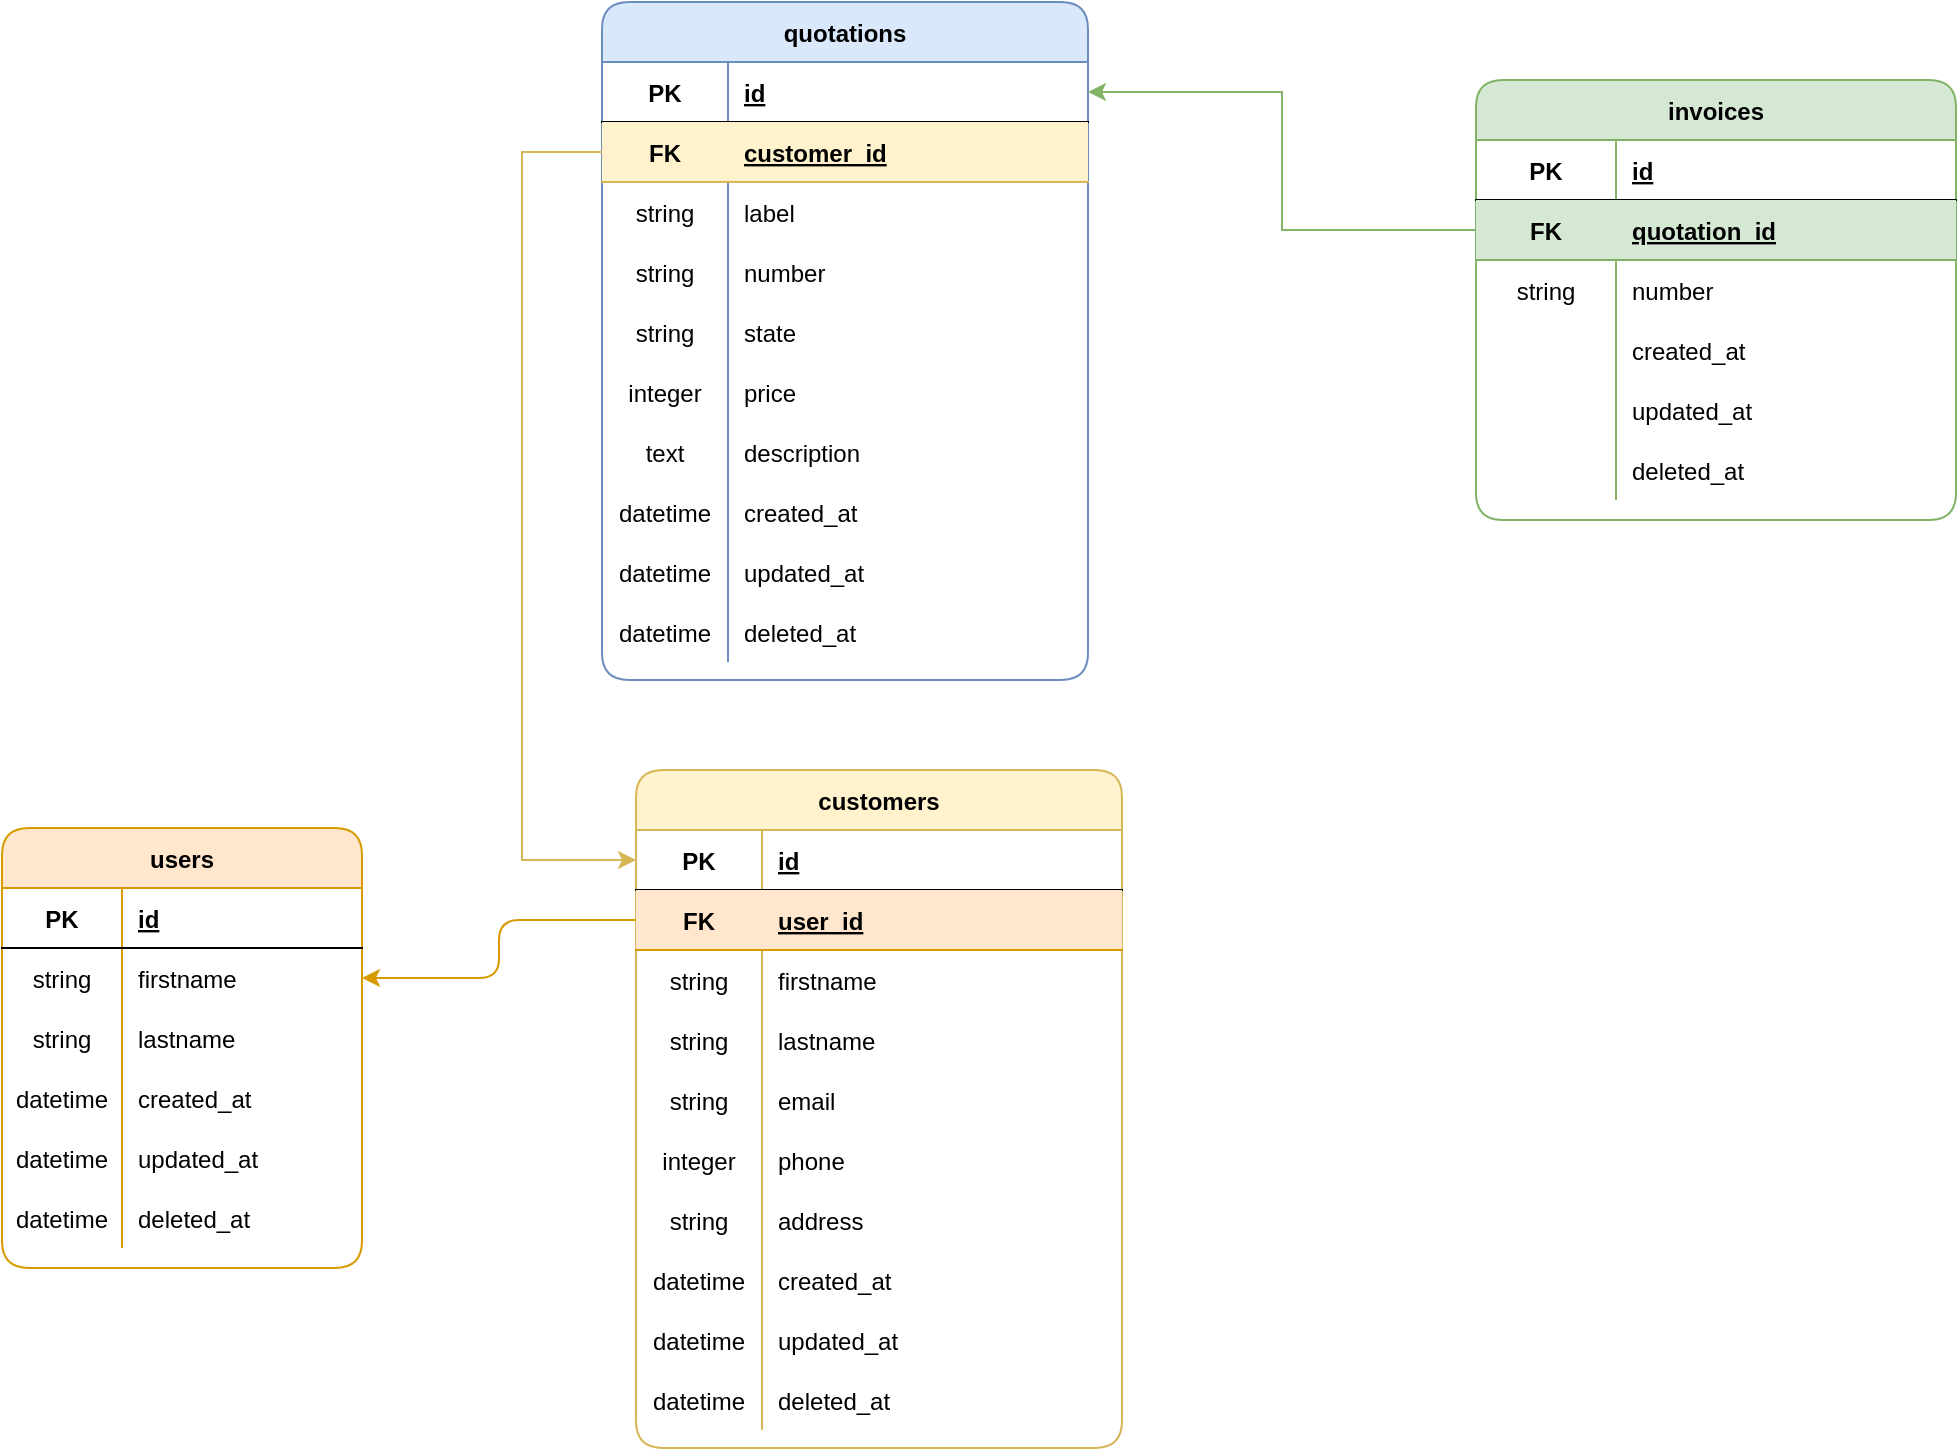 <mxfile version="19.0.0" type="device"><diagram id="sK0QTEqp7G8qBgrOFlRC" name="BDD - Calendar"><mxGraphModel dx="2952" dy="1946" grid="1" gridSize="10" guides="1" tooltips="1" connect="1" arrows="1" fold="1" page="1" pageScale="1" pageWidth="827" pageHeight="1169" math="0" shadow="0"><root><mxCell id="0"/><mxCell id="1" parent="0"/><mxCell id="a7XKkBhXtMRA3sdrZOiN-1" value="customers" style="shape=table;startSize=30;container=1;collapsible=1;childLayout=tableLayout;fixedRows=1;rowLines=0;fontStyle=1;align=center;resizeLast=1;fillColor=#fff2cc;strokeColor=#d6b656;rounded=1;" parent="1" vertex="1"><mxGeometry x="-823" y="-596" width="243" height="339" as="geometry"/></mxCell><mxCell id="a7XKkBhXtMRA3sdrZOiN-2" value="" style="shape=partialRectangle;collapsible=0;dropTarget=0;pointerEvents=0;fillColor=none;top=0;left=0;bottom=1;right=0;points=[[0,0.5],[1,0.5]];portConstraint=eastwest;" parent="a7XKkBhXtMRA3sdrZOiN-1" vertex="1"><mxGeometry y="30" width="243" height="30" as="geometry"/></mxCell><mxCell id="a7XKkBhXtMRA3sdrZOiN-3" value="PK" style="shape=partialRectangle;connectable=0;fillColor=none;top=0;left=0;bottom=0;right=0;fontStyle=1;overflow=hidden;" parent="a7XKkBhXtMRA3sdrZOiN-2" vertex="1"><mxGeometry width="63" height="30" as="geometry"><mxRectangle width="63" height="30" as="alternateBounds"/></mxGeometry></mxCell><mxCell id="a7XKkBhXtMRA3sdrZOiN-4" value="id" style="shape=partialRectangle;connectable=0;fillColor=none;top=0;left=0;bottom=0;right=0;align=left;spacingLeft=6;fontStyle=5;overflow=hidden;" parent="a7XKkBhXtMRA3sdrZOiN-2" vertex="1"><mxGeometry x="63" width="180" height="30" as="geometry"><mxRectangle width="180" height="30" as="alternateBounds"/></mxGeometry></mxCell><mxCell id="WuLztxPlHMRszc47RV4U-57" value="" style="shape=partialRectangle;collapsible=0;dropTarget=0;pointerEvents=0;fillColor=#ffe6cc;top=0;left=0;bottom=1;right=0;points=[[0,0.5],[1,0.5]];portConstraint=eastwest;strokeColor=#d79b00;" parent="a7XKkBhXtMRA3sdrZOiN-1" vertex="1"><mxGeometry y="60" width="243" height="30" as="geometry"/></mxCell><mxCell id="WuLztxPlHMRszc47RV4U-58" value="FK" style="shape=partialRectangle;connectable=0;fillColor=none;top=0;left=0;bottom=0;right=0;fontStyle=1;overflow=hidden;" parent="WuLztxPlHMRszc47RV4U-57" vertex="1"><mxGeometry width="63" height="30" as="geometry"><mxRectangle width="63" height="30" as="alternateBounds"/></mxGeometry></mxCell><mxCell id="WuLztxPlHMRszc47RV4U-59" value="user_id" style="shape=partialRectangle;connectable=0;fillColor=none;top=0;left=0;bottom=0;right=0;align=left;spacingLeft=6;fontStyle=5;overflow=hidden;" parent="WuLztxPlHMRszc47RV4U-57" vertex="1"><mxGeometry x="63" width="180" height="30" as="geometry"><mxRectangle width="180" height="30" as="alternateBounds"/></mxGeometry></mxCell><mxCell id="RX3qFBb3ENXlr38eFjil-19" value="" style="shape=partialRectangle;collapsible=0;dropTarget=0;pointerEvents=0;fillColor=none;top=0;left=0;bottom=0;right=0;points=[[0,0.5],[1,0.5]];portConstraint=eastwest;" parent="a7XKkBhXtMRA3sdrZOiN-1" vertex="1"><mxGeometry y="90" width="243" height="30" as="geometry"/></mxCell><mxCell id="RX3qFBb3ENXlr38eFjil-20" value="string" style="shape=partialRectangle;connectable=0;fillColor=none;top=0;left=0;bottom=0;right=0;editable=1;overflow=hidden;" parent="RX3qFBb3ENXlr38eFjil-19" vertex="1"><mxGeometry width="63" height="30" as="geometry"><mxRectangle width="63" height="30" as="alternateBounds"/></mxGeometry></mxCell><mxCell id="RX3qFBb3ENXlr38eFjil-21" value="firstname" style="shape=partialRectangle;connectable=0;fillColor=none;top=0;left=0;bottom=0;right=0;align=left;spacingLeft=6;overflow=hidden;" parent="RX3qFBb3ENXlr38eFjil-19" vertex="1"><mxGeometry x="63" width="180" height="30" as="geometry"><mxRectangle width="180" height="30" as="alternateBounds"/></mxGeometry></mxCell><mxCell id="qi8SOKdKe_ZSfXxtzYVw-6" value="" style="shape=partialRectangle;collapsible=0;dropTarget=0;pointerEvents=0;fillColor=none;top=0;left=0;bottom=0;right=0;points=[[0,0.5],[1,0.5]];portConstraint=eastwest;" parent="a7XKkBhXtMRA3sdrZOiN-1" vertex="1"><mxGeometry y="120" width="243" height="30" as="geometry"/></mxCell><mxCell id="qi8SOKdKe_ZSfXxtzYVw-7" value="string" style="shape=partialRectangle;connectable=0;fillColor=none;top=0;left=0;bottom=0;right=0;editable=1;overflow=hidden;" parent="qi8SOKdKe_ZSfXxtzYVw-6" vertex="1"><mxGeometry width="63" height="30" as="geometry"><mxRectangle width="63" height="30" as="alternateBounds"/></mxGeometry></mxCell><mxCell id="qi8SOKdKe_ZSfXxtzYVw-8" value="lastname" style="shape=partialRectangle;connectable=0;fillColor=none;top=0;left=0;bottom=0;right=0;align=left;spacingLeft=6;overflow=hidden;" parent="qi8SOKdKe_ZSfXxtzYVw-6" vertex="1"><mxGeometry x="63" width="180" height="30" as="geometry"><mxRectangle width="180" height="30" as="alternateBounds"/></mxGeometry></mxCell><mxCell id="qi8SOKdKe_ZSfXxtzYVw-9" value="" style="shape=partialRectangle;collapsible=0;dropTarget=0;pointerEvents=0;fillColor=none;top=0;left=0;bottom=0;right=0;points=[[0,0.5],[1,0.5]];portConstraint=eastwest;" parent="a7XKkBhXtMRA3sdrZOiN-1" vertex="1"><mxGeometry y="150" width="243" height="30" as="geometry"/></mxCell><mxCell id="qi8SOKdKe_ZSfXxtzYVw-10" value="string" style="shape=partialRectangle;connectable=0;fillColor=none;top=0;left=0;bottom=0;right=0;editable=1;overflow=hidden;" parent="qi8SOKdKe_ZSfXxtzYVw-9" vertex="1"><mxGeometry width="63" height="30" as="geometry"><mxRectangle width="63" height="30" as="alternateBounds"/></mxGeometry></mxCell><mxCell id="qi8SOKdKe_ZSfXxtzYVw-11" value="email" style="shape=partialRectangle;connectable=0;fillColor=none;top=0;left=0;bottom=0;right=0;align=left;spacingLeft=6;overflow=hidden;" parent="qi8SOKdKe_ZSfXxtzYVw-9" vertex="1"><mxGeometry x="63" width="180" height="30" as="geometry"><mxRectangle width="180" height="30" as="alternateBounds"/></mxGeometry></mxCell><mxCell id="qi8SOKdKe_ZSfXxtzYVw-12" value="" style="shape=partialRectangle;collapsible=0;dropTarget=0;pointerEvents=0;fillColor=none;top=0;left=0;bottom=0;right=0;points=[[0,0.5],[1,0.5]];portConstraint=eastwest;" parent="a7XKkBhXtMRA3sdrZOiN-1" vertex="1"><mxGeometry y="180" width="243" height="30" as="geometry"/></mxCell><mxCell id="qi8SOKdKe_ZSfXxtzYVw-13" value="integer" style="shape=partialRectangle;connectable=0;fillColor=none;top=0;left=0;bottom=0;right=0;editable=1;overflow=hidden;" parent="qi8SOKdKe_ZSfXxtzYVw-12" vertex="1"><mxGeometry width="63" height="30" as="geometry"><mxRectangle width="63" height="30" as="alternateBounds"/></mxGeometry></mxCell><mxCell id="qi8SOKdKe_ZSfXxtzYVw-14" value="phone" style="shape=partialRectangle;connectable=0;fillColor=none;top=0;left=0;bottom=0;right=0;align=left;spacingLeft=6;overflow=hidden;" parent="qi8SOKdKe_ZSfXxtzYVw-12" vertex="1"><mxGeometry x="63" width="180" height="30" as="geometry"><mxRectangle width="180" height="30" as="alternateBounds"/></mxGeometry></mxCell><mxCell id="qi8SOKdKe_ZSfXxtzYVw-18" value="" style="shape=partialRectangle;collapsible=0;dropTarget=0;pointerEvents=0;fillColor=none;top=0;left=0;bottom=0;right=0;points=[[0,0.5],[1,0.5]];portConstraint=eastwest;" parent="a7XKkBhXtMRA3sdrZOiN-1" vertex="1"><mxGeometry y="210" width="243" height="30" as="geometry"/></mxCell><mxCell id="qi8SOKdKe_ZSfXxtzYVw-19" value="string" style="shape=partialRectangle;connectable=0;fillColor=none;top=0;left=0;bottom=0;right=0;editable=1;overflow=hidden;" parent="qi8SOKdKe_ZSfXxtzYVw-18" vertex="1"><mxGeometry width="63" height="30" as="geometry"><mxRectangle width="63" height="30" as="alternateBounds"/></mxGeometry></mxCell><mxCell id="qi8SOKdKe_ZSfXxtzYVw-20" value="address" style="shape=partialRectangle;connectable=0;fillColor=none;top=0;left=0;bottom=0;right=0;align=left;spacingLeft=6;overflow=hidden;" parent="qi8SOKdKe_ZSfXxtzYVw-18" vertex="1"><mxGeometry x="63" width="180" height="30" as="geometry"><mxRectangle width="180" height="30" as="alternateBounds"/></mxGeometry></mxCell><mxCell id="qi8SOKdKe_ZSfXxtzYVw-1" value="" style="shape=partialRectangle;collapsible=0;dropTarget=0;pointerEvents=0;fillColor=none;top=0;left=0;bottom=0;right=0;points=[[0,0.5],[1,0.5]];portConstraint=eastwest;" parent="a7XKkBhXtMRA3sdrZOiN-1" vertex="1"><mxGeometry y="240" width="243" height="30" as="geometry"/></mxCell><mxCell id="qi8SOKdKe_ZSfXxtzYVw-2" value="datetime" style="shape=partialRectangle;connectable=0;fillColor=none;top=0;left=0;bottom=0;right=0;editable=1;overflow=hidden;" parent="qi8SOKdKe_ZSfXxtzYVw-1" vertex="1"><mxGeometry width="63" height="30" as="geometry"><mxRectangle width="63" height="30" as="alternateBounds"/></mxGeometry></mxCell><mxCell id="qi8SOKdKe_ZSfXxtzYVw-3" value="created_at" style="shape=partialRectangle;connectable=0;fillColor=none;top=0;left=0;bottom=0;right=0;align=left;spacingLeft=6;overflow=hidden;" parent="qi8SOKdKe_ZSfXxtzYVw-1" vertex="1"><mxGeometry x="63" width="180" height="30" as="geometry"><mxRectangle width="180" height="30" as="alternateBounds"/></mxGeometry></mxCell><mxCell id="a7XKkBhXtMRA3sdrZOiN-11" value="" style="shape=partialRectangle;collapsible=0;dropTarget=0;pointerEvents=0;fillColor=none;top=0;left=0;bottom=0;right=0;points=[[0,0.5],[1,0.5]];portConstraint=eastwest;" parent="a7XKkBhXtMRA3sdrZOiN-1" vertex="1"><mxGeometry y="270" width="243" height="30" as="geometry"/></mxCell><mxCell id="a7XKkBhXtMRA3sdrZOiN-12" value="datetime" style="shape=partialRectangle;connectable=0;fillColor=none;top=0;left=0;bottom=0;right=0;editable=1;overflow=hidden;" parent="a7XKkBhXtMRA3sdrZOiN-11" vertex="1"><mxGeometry width="63" height="30" as="geometry"><mxRectangle width="63" height="30" as="alternateBounds"/></mxGeometry></mxCell><mxCell id="a7XKkBhXtMRA3sdrZOiN-13" value="updated_at" style="shape=partialRectangle;connectable=0;fillColor=none;top=0;left=0;bottom=0;right=0;align=left;spacingLeft=6;overflow=hidden;" parent="a7XKkBhXtMRA3sdrZOiN-11" vertex="1"><mxGeometry x="63" width="180" height="30" as="geometry"><mxRectangle width="180" height="30" as="alternateBounds"/></mxGeometry></mxCell><mxCell id="a7XKkBhXtMRA3sdrZOiN-17" value="" style="shape=partialRectangle;collapsible=0;dropTarget=0;pointerEvents=0;fillColor=none;top=0;left=0;bottom=0;right=0;points=[[0,0.5],[1,0.5]];portConstraint=eastwest;" parent="a7XKkBhXtMRA3sdrZOiN-1" vertex="1"><mxGeometry y="300" width="243" height="30" as="geometry"/></mxCell><mxCell id="a7XKkBhXtMRA3sdrZOiN-18" value="datetime" style="shape=partialRectangle;connectable=0;fillColor=none;top=0;left=0;bottom=0;right=0;editable=1;overflow=hidden;" parent="a7XKkBhXtMRA3sdrZOiN-17" vertex="1"><mxGeometry width="63" height="30" as="geometry"><mxRectangle width="63" height="30" as="alternateBounds"/></mxGeometry></mxCell><mxCell id="a7XKkBhXtMRA3sdrZOiN-19" value="deleted_at" style="shape=partialRectangle;connectable=0;fillColor=none;top=0;left=0;bottom=0;right=0;align=left;spacingLeft=6;overflow=hidden;" parent="a7XKkBhXtMRA3sdrZOiN-17" vertex="1"><mxGeometry x="63" width="180" height="30" as="geometry"><mxRectangle width="180" height="30" as="alternateBounds"/></mxGeometry></mxCell><mxCell id="RX3qFBb3ENXlr38eFjil-4" value="users" style="shape=table;startSize=30;container=1;collapsible=1;childLayout=tableLayout;fixedRows=1;rowLines=0;fontStyle=1;align=center;resizeLast=1;fillColor=#ffe6cc;strokeColor=#d79b00;rounded=1;" parent="1" vertex="1"><mxGeometry x="-1140" y="-567" width="180" height="220" as="geometry"><mxRectangle x="-1007" y="-571" width="70" height="30" as="alternateBounds"/></mxGeometry></mxCell><mxCell id="RX3qFBb3ENXlr38eFjil-5" value="" style="shape=partialRectangle;collapsible=0;dropTarget=0;pointerEvents=0;fillColor=none;top=0;left=0;bottom=1;right=0;points=[[0,0.5],[1,0.5]];portConstraint=eastwest;" parent="RX3qFBb3ENXlr38eFjil-4" vertex="1"><mxGeometry y="30" width="180" height="30" as="geometry"/></mxCell><mxCell id="RX3qFBb3ENXlr38eFjil-6" value="PK" style="shape=partialRectangle;connectable=0;fillColor=none;top=0;left=0;bottom=0;right=0;fontStyle=1;overflow=hidden;" parent="RX3qFBb3ENXlr38eFjil-5" vertex="1"><mxGeometry width="60" height="30" as="geometry"><mxRectangle width="60" height="30" as="alternateBounds"/></mxGeometry></mxCell><mxCell id="RX3qFBb3ENXlr38eFjil-7" value="id" style="shape=partialRectangle;connectable=0;fillColor=none;top=0;left=0;bottom=0;right=0;align=left;spacingLeft=6;fontStyle=5;overflow=hidden;" parent="RX3qFBb3ENXlr38eFjil-5" vertex="1"><mxGeometry x="60" width="120" height="30" as="geometry"><mxRectangle width="120" height="30" as="alternateBounds"/></mxGeometry></mxCell><mxCell id="RX3qFBb3ENXlr38eFjil-8" value="" style="shape=partialRectangle;collapsible=0;dropTarget=0;pointerEvents=0;fillColor=none;top=0;left=0;bottom=0;right=0;points=[[0,0.5],[1,0.5]];portConstraint=eastwest;" parent="RX3qFBb3ENXlr38eFjil-4" vertex="1"><mxGeometry y="60" width="180" height="30" as="geometry"/></mxCell><mxCell id="RX3qFBb3ENXlr38eFjil-9" value="string" style="shape=partialRectangle;connectable=0;fillColor=none;top=0;left=0;bottom=0;right=0;editable=1;overflow=hidden;" parent="RX3qFBb3ENXlr38eFjil-8" vertex="1"><mxGeometry width="60" height="30" as="geometry"><mxRectangle width="60" height="30" as="alternateBounds"/></mxGeometry></mxCell><mxCell id="RX3qFBb3ENXlr38eFjil-10" value="firstname" style="shape=partialRectangle;connectable=0;fillColor=none;top=0;left=0;bottom=0;right=0;align=left;spacingLeft=6;overflow=hidden;" parent="RX3qFBb3ENXlr38eFjil-8" vertex="1"><mxGeometry x="60" width="120" height="30" as="geometry"><mxRectangle width="120" height="30" as="alternateBounds"/></mxGeometry></mxCell><mxCell id="RX3qFBb3ENXlr38eFjil-11" value="" style="shape=partialRectangle;collapsible=0;dropTarget=0;pointerEvents=0;fillColor=none;top=0;left=0;bottom=0;right=0;points=[[0,0.5],[1,0.5]];portConstraint=eastwest;" parent="RX3qFBb3ENXlr38eFjil-4" vertex="1"><mxGeometry y="90" width="180" height="30" as="geometry"/></mxCell><mxCell id="RX3qFBb3ENXlr38eFjil-12" value="string" style="shape=partialRectangle;connectable=0;fillColor=none;top=0;left=0;bottom=0;right=0;editable=1;overflow=hidden;" parent="RX3qFBb3ENXlr38eFjil-11" vertex="1"><mxGeometry width="60" height="30" as="geometry"><mxRectangle width="60" height="30" as="alternateBounds"/></mxGeometry></mxCell><mxCell id="RX3qFBb3ENXlr38eFjil-13" value="lastname" style="shape=partialRectangle;connectable=0;fillColor=none;top=0;left=0;bottom=0;right=0;align=left;spacingLeft=6;overflow=hidden;" parent="RX3qFBb3ENXlr38eFjil-11" vertex="1"><mxGeometry x="60" width="120" height="30" as="geometry"><mxRectangle width="120" height="30" as="alternateBounds"/></mxGeometry></mxCell><mxCell id="RX3qFBb3ENXlr38eFjil-14" value="" style="shape=partialRectangle;collapsible=0;dropTarget=0;pointerEvents=0;fillColor=none;top=0;left=0;bottom=0;right=0;points=[[0,0.5],[1,0.5]];portConstraint=eastwest;" parent="RX3qFBb3ENXlr38eFjil-4" vertex="1"><mxGeometry y="120" width="180" height="30" as="geometry"/></mxCell><mxCell id="RX3qFBb3ENXlr38eFjil-15" value="datetime" style="shape=partialRectangle;connectable=0;fillColor=none;top=0;left=0;bottom=0;right=0;editable=1;overflow=hidden;" parent="RX3qFBb3ENXlr38eFjil-14" vertex="1"><mxGeometry width="60" height="30" as="geometry"><mxRectangle width="60" height="30" as="alternateBounds"/></mxGeometry></mxCell><mxCell id="RX3qFBb3ENXlr38eFjil-16" value="created_at" style="shape=partialRectangle;connectable=0;fillColor=none;top=0;left=0;bottom=0;right=0;align=left;spacingLeft=6;overflow=hidden;" parent="RX3qFBb3ENXlr38eFjil-14" vertex="1"><mxGeometry x="60" width="120" height="30" as="geometry"><mxRectangle width="120" height="30" as="alternateBounds"/></mxGeometry></mxCell><mxCell id="WuLztxPlHMRszc47RV4U-54" value="" style="shape=partialRectangle;collapsible=0;dropTarget=0;pointerEvents=0;fillColor=none;top=0;left=0;bottom=0;right=0;points=[[0,0.5],[1,0.5]];portConstraint=eastwest;" parent="RX3qFBb3ENXlr38eFjil-4" vertex="1"><mxGeometry y="150" width="180" height="30" as="geometry"/></mxCell><mxCell id="WuLztxPlHMRszc47RV4U-55" value="datetime" style="shape=partialRectangle;connectable=0;fillColor=none;top=0;left=0;bottom=0;right=0;editable=1;overflow=hidden;" parent="WuLztxPlHMRszc47RV4U-54" vertex="1"><mxGeometry width="60" height="30" as="geometry"><mxRectangle width="60" height="30" as="alternateBounds"/></mxGeometry></mxCell><mxCell id="WuLztxPlHMRszc47RV4U-56" value="updated_at" style="shape=partialRectangle;connectable=0;fillColor=none;top=0;left=0;bottom=0;right=0;align=left;spacingLeft=6;overflow=hidden;" parent="WuLztxPlHMRszc47RV4U-54" vertex="1"><mxGeometry x="60" width="120" height="30" as="geometry"><mxRectangle width="120" height="30" as="alternateBounds"/></mxGeometry></mxCell><mxCell id="qi8SOKdKe_ZSfXxtzYVw-60" value="" style="shape=partialRectangle;collapsible=0;dropTarget=0;pointerEvents=0;fillColor=none;top=0;left=0;bottom=0;right=0;points=[[0,0.5],[1,0.5]];portConstraint=eastwest;" parent="RX3qFBb3ENXlr38eFjil-4" vertex="1"><mxGeometry y="180" width="180" height="30" as="geometry"/></mxCell><mxCell id="qi8SOKdKe_ZSfXxtzYVw-61" value="datetime" style="shape=partialRectangle;connectable=0;fillColor=none;top=0;left=0;bottom=0;right=0;editable=1;overflow=hidden;" parent="qi8SOKdKe_ZSfXxtzYVw-60" vertex="1"><mxGeometry width="60" height="30" as="geometry"><mxRectangle width="60" height="30" as="alternateBounds"/></mxGeometry></mxCell><mxCell id="qi8SOKdKe_ZSfXxtzYVw-62" value="deleted_at" style="shape=partialRectangle;connectable=0;fillColor=none;top=0;left=0;bottom=0;right=0;align=left;spacingLeft=6;overflow=hidden;" parent="qi8SOKdKe_ZSfXxtzYVw-60" vertex="1"><mxGeometry x="60" width="120" height="30" as="geometry"><mxRectangle width="120" height="30" as="alternateBounds"/></mxGeometry></mxCell><mxCell id="Qq5hgeaMccyvNxfvAqW1-36" value="invoices" style="shape=table;startSize=30;container=1;collapsible=1;childLayout=tableLayout;fixedRows=1;rowLines=0;fontStyle=1;align=center;resizeLast=1;fillColor=#d5e8d4;strokeColor=#82b366;rounded=1;" parent="1" vertex="1"><mxGeometry x="-403" y="-941" width="240" height="220" as="geometry"/></mxCell><mxCell id="Qq5hgeaMccyvNxfvAqW1-37" value="" style="shape=partialRectangle;collapsible=0;dropTarget=0;pointerEvents=0;fillColor=none;top=0;left=0;bottom=1;right=0;points=[[0,0.5],[1,0.5]];portConstraint=eastwest;" parent="Qq5hgeaMccyvNxfvAqW1-36" vertex="1"><mxGeometry y="30" width="240" height="30" as="geometry"/></mxCell><mxCell id="Qq5hgeaMccyvNxfvAqW1-38" value="PK" style="shape=partialRectangle;connectable=0;fillColor=none;top=0;left=0;bottom=0;right=0;fontStyle=1;overflow=hidden;" parent="Qq5hgeaMccyvNxfvAqW1-37" vertex="1"><mxGeometry width="70" height="30" as="geometry"><mxRectangle width="70" height="30" as="alternateBounds"/></mxGeometry></mxCell><mxCell id="Qq5hgeaMccyvNxfvAqW1-39" value="id" style="shape=partialRectangle;connectable=0;fillColor=none;top=0;left=0;bottom=0;right=0;align=left;spacingLeft=6;fontStyle=5;overflow=hidden;" parent="Qq5hgeaMccyvNxfvAqW1-37" vertex="1"><mxGeometry x="70" width="170" height="30" as="geometry"><mxRectangle width="170" height="30" as="alternateBounds"/></mxGeometry></mxCell><mxCell id="WuLztxPlHMRszc47RV4U-45" value="" style="shape=partialRectangle;collapsible=0;dropTarget=0;pointerEvents=0;fillColor=#d5e8d4;top=0;left=0;bottom=1;right=0;points=[[0,0.5],[1,0.5]];portConstraint=eastwest;strokeColor=#82b366;" parent="Qq5hgeaMccyvNxfvAqW1-36" vertex="1"><mxGeometry y="60" width="240" height="30" as="geometry"/></mxCell><mxCell id="WuLztxPlHMRszc47RV4U-46" value="FK" style="shape=partialRectangle;connectable=0;fillColor=none;top=0;left=0;bottom=0;right=0;fontStyle=1;overflow=hidden;" parent="WuLztxPlHMRszc47RV4U-45" vertex="1"><mxGeometry width="70" height="30" as="geometry"><mxRectangle width="70" height="30" as="alternateBounds"/></mxGeometry></mxCell><mxCell id="WuLztxPlHMRszc47RV4U-47" value="quotation_id" style="shape=partialRectangle;connectable=0;fillColor=none;top=0;left=0;bottom=0;right=0;align=left;spacingLeft=6;fontStyle=5;overflow=hidden;" parent="WuLztxPlHMRszc47RV4U-45" vertex="1"><mxGeometry x="70" width="170" height="30" as="geometry"><mxRectangle width="170" height="30" as="alternateBounds"/></mxGeometry></mxCell><mxCell id="Qq5hgeaMccyvNxfvAqW1-40" value="" style="shape=partialRectangle;collapsible=0;dropTarget=0;pointerEvents=0;fillColor=none;top=0;left=0;bottom=0;right=0;points=[[0,0.5],[1,0.5]];portConstraint=eastwest;" parent="Qq5hgeaMccyvNxfvAqW1-36" vertex="1"><mxGeometry y="90" width="240" height="30" as="geometry"/></mxCell><mxCell id="Qq5hgeaMccyvNxfvAqW1-41" value="string" style="shape=partialRectangle;connectable=0;fillColor=none;top=0;left=0;bottom=0;right=0;editable=1;overflow=hidden;" parent="Qq5hgeaMccyvNxfvAqW1-40" vertex="1"><mxGeometry width="70" height="30" as="geometry"><mxRectangle width="70" height="30" as="alternateBounds"/></mxGeometry></mxCell><mxCell id="Qq5hgeaMccyvNxfvAqW1-42" value="number" style="shape=partialRectangle;connectable=0;fillColor=none;top=0;left=0;bottom=0;right=0;align=left;spacingLeft=6;overflow=hidden;" parent="Qq5hgeaMccyvNxfvAqW1-40" vertex="1"><mxGeometry x="70" width="170" height="30" as="geometry"><mxRectangle width="170" height="30" as="alternateBounds"/></mxGeometry></mxCell><mxCell id="Qq5hgeaMccyvNxfvAqW1-43" value="" style="shape=partialRectangle;collapsible=0;dropTarget=0;pointerEvents=0;fillColor=none;top=0;left=0;bottom=0;right=0;points=[[0,0.5],[1,0.5]];portConstraint=eastwest;" parent="Qq5hgeaMccyvNxfvAqW1-36" vertex="1"><mxGeometry y="120" width="240" height="30" as="geometry"/></mxCell><mxCell id="Qq5hgeaMccyvNxfvAqW1-44" value="" style="shape=partialRectangle;connectable=0;fillColor=none;top=0;left=0;bottom=0;right=0;editable=1;overflow=hidden;" parent="Qq5hgeaMccyvNxfvAqW1-43" vertex="1"><mxGeometry width="70" height="30" as="geometry"><mxRectangle width="70" height="30" as="alternateBounds"/></mxGeometry></mxCell><mxCell id="Qq5hgeaMccyvNxfvAqW1-45" value="created_at" style="shape=partialRectangle;connectable=0;fillColor=none;top=0;left=0;bottom=0;right=0;align=left;spacingLeft=6;overflow=hidden;" parent="Qq5hgeaMccyvNxfvAqW1-43" vertex="1"><mxGeometry x="70" width="170" height="30" as="geometry"><mxRectangle width="170" height="30" as="alternateBounds"/></mxGeometry></mxCell><mxCell id="Qq5hgeaMccyvNxfvAqW1-46" value="" style="shape=partialRectangle;collapsible=0;dropTarget=0;pointerEvents=0;fillColor=none;top=0;left=0;bottom=0;right=0;points=[[0,0.5],[1,0.5]];portConstraint=eastwest;" parent="Qq5hgeaMccyvNxfvAqW1-36" vertex="1"><mxGeometry y="150" width="240" height="30" as="geometry"/></mxCell><mxCell id="Qq5hgeaMccyvNxfvAqW1-47" value="" style="shape=partialRectangle;connectable=0;fillColor=none;top=0;left=0;bottom=0;right=0;editable=1;overflow=hidden;" parent="Qq5hgeaMccyvNxfvAqW1-46" vertex="1"><mxGeometry width="70" height="30" as="geometry"><mxRectangle width="70" height="30" as="alternateBounds"/></mxGeometry></mxCell><mxCell id="Qq5hgeaMccyvNxfvAqW1-48" value="updated_at" style="shape=partialRectangle;connectable=0;fillColor=none;top=0;left=0;bottom=0;right=0;align=left;spacingLeft=6;overflow=hidden;" parent="Qq5hgeaMccyvNxfvAqW1-46" vertex="1"><mxGeometry x="70" width="170" height="30" as="geometry"><mxRectangle width="170" height="30" as="alternateBounds"/></mxGeometry></mxCell><mxCell id="Qq5hgeaMccyvNxfvAqW1-53" value="" style="shape=partialRectangle;collapsible=0;dropTarget=0;pointerEvents=0;fillColor=none;top=0;left=0;bottom=0;right=0;points=[[0,0.5],[1,0.5]];portConstraint=eastwest;" parent="Qq5hgeaMccyvNxfvAqW1-36" vertex="1"><mxGeometry y="180" width="240" height="30" as="geometry"/></mxCell><mxCell id="Qq5hgeaMccyvNxfvAqW1-54" value="" style="shape=partialRectangle;connectable=0;fillColor=none;top=0;left=0;bottom=0;right=0;editable=1;overflow=hidden;" parent="Qq5hgeaMccyvNxfvAqW1-53" vertex="1"><mxGeometry width="70" height="30" as="geometry"><mxRectangle width="70" height="30" as="alternateBounds"/></mxGeometry></mxCell><mxCell id="Qq5hgeaMccyvNxfvAqW1-55" value="deleted_at" style="shape=partialRectangle;connectable=0;fillColor=none;top=0;left=0;bottom=0;right=0;align=left;spacingLeft=6;overflow=hidden;" parent="Qq5hgeaMccyvNxfvAqW1-53" vertex="1"><mxGeometry x="70" width="170" height="30" as="geometry"><mxRectangle width="170" height="30" as="alternateBounds"/></mxGeometry></mxCell><mxCell id="WuLztxPlHMRszc47RV4U-61" style="edgeStyle=orthogonalEdgeStyle;rounded=1;sketch=0;orthogonalLoop=1;jettySize=auto;html=1;exitX=0;exitY=0.5;exitDx=0;exitDy=0;shadow=0;fontSize=12;strokeColor=#d79b00;fillColor=#ffe6cc;" parent="1" source="WuLztxPlHMRszc47RV4U-57" target="RX3qFBb3ENXlr38eFjil-8" edge="1"><mxGeometry relative="1" as="geometry"/></mxCell><mxCell id="-PaqSJ0klVUPjKkAotQy-7" value="quotations" style="shape=table;startSize=30;container=1;collapsible=1;childLayout=tableLayout;fixedRows=1;rowLines=0;fontStyle=1;align=center;resizeLast=1;fillColor=#dae8fc;strokeColor=#6c8ebf;rounded=1;" vertex="1" parent="1"><mxGeometry x="-840" y="-980" width="243" height="339" as="geometry"/></mxCell><mxCell id="-PaqSJ0klVUPjKkAotQy-8" value="" style="shape=partialRectangle;collapsible=0;dropTarget=0;pointerEvents=0;fillColor=none;top=0;left=0;bottom=1;right=0;points=[[0,0.5],[1,0.5]];portConstraint=eastwest;" vertex="1" parent="-PaqSJ0klVUPjKkAotQy-7"><mxGeometry y="30" width="243" height="30" as="geometry"/></mxCell><mxCell id="-PaqSJ0klVUPjKkAotQy-9" value="PK" style="shape=partialRectangle;connectable=0;fillColor=none;top=0;left=0;bottom=0;right=0;fontStyle=1;overflow=hidden;" vertex="1" parent="-PaqSJ0klVUPjKkAotQy-8"><mxGeometry width="63" height="30" as="geometry"><mxRectangle width="63" height="30" as="alternateBounds"/></mxGeometry></mxCell><mxCell id="-PaqSJ0klVUPjKkAotQy-10" value="id" style="shape=partialRectangle;connectable=0;fillColor=none;top=0;left=0;bottom=0;right=0;align=left;spacingLeft=6;fontStyle=5;overflow=hidden;" vertex="1" parent="-PaqSJ0klVUPjKkAotQy-8"><mxGeometry x="63" width="180" height="30" as="geometry"><mxRectangle width="180" height="30" as="alternateBounds"/></mxGeometry></mxCell><mxCell id="-PaqSJ0klVUPjKkAotQy-11" value="" style="shape=partialRectangle;collapsible=0;dropTarget=0;pointerEvents=0;fillColor=#fff2cc;top=0;left=0;bottom=1;right=0;points=[[0,0.5],[1,0.5]];portConstraint=eastwest;strokeColor=#d6b656;" vertex="1" parent="-PaqSJ0klVUPjKkAotQy-7"><mxGeometry y="60" width="243" height="30" as="geometry"/></mxCell><mxCell id="-PaqSJ0klVUPjKkAotQy-12" value="FK" style="shape=partialRectangle;connectable=0;fillColor=none;top=0;left=0;bottom=0;right=0;fontStyle=1;overflow=hidden;" vertex="1" parent="-PaqSJ0klVUPjKkAotQy-11"><mxGeometry width="63" height="30" as="geometry"><mxRectangle width="63" height="30" as="alternateBounds"/></mxGeometry></mxCell><mxCell id="-PaqSJ0klVUPjKkAotQy-13" value="customer_id" style="shape=partialRectangle;connectable=0;fillColor=none;top=0;left=0;bottom=0;right=0;align=left;spacingLeft=6;fontStyle=5;overflow=hidden;" vertex="1" parent="-PaqSJ0klVUPjKkAotQy-11"><mxGeometry x="63" width="180" height="30" as="geometry"><mxRectangle width="180" height="30" as="alternateBounds"/></mxGeometry></mxCell><mxCell id="-PaqSJ0klVUPjKkAotQy-17" value="" style="shape=partialRectangle;collapsible=0;dropTarget=0;pointerEvents=0;fillColor=none;top=0;left=0;bottom=0;right=0;points=[[0,0.5],[1,0.5]];portConstraint=eastwest;" vertex="1" parent="-PaqSJ0klVUPjKkAotQy-7"><mxGeometry y="90" width="243" height="30" as="geometry"/></mxCell><mxCell id="-PaqSJ0klVUPjKkAotQy-18" value="string" style="shape=partialRectangle;connectable=0;fillColor=none;top=0;left=0;bottom=0;right=0;editable=1;overflow=hidden;" vertex="1" parent="-PaqSJ0klVUPjKkAotQy-17"><mxGeometry width="63" height="30" as="geometry"><mxRectangle width="63" height="30" as="alternateBounds"/></mxGeometry></mxCell><mxCell id="-PaqSJ0klVUPjKkAotQy-19" value="label" style="shape=partialRectangle;connectable=0;fillColor=none;top=0;left=0;bottom=0;right=0;align=left;spacingLeft=6;overflow=hidden;" vertex="1" parent="-PaqSJ0klVUPjKkAotQy-17"><mxGeometry x="63" width="180" height="30" as="geometry"><mxRectangle width="180" height="30" as="alternateBounds"/></mxGeometry></mxCell><mxCell id="-PaqSJ0klVUPjKkAotQy-20" value="" style="shape=partialRectangle;collapsible=0;dropTarget=0;pointerEvents=0;fillColor=none;top=0;left=0;bottom=0;right=0;points=[[0,0.5],[1,0.5]];portConstraint=eastwest;" vertex="1" parent="-PaqSJ0klVUPjKkAotQy-7"><mxGeometry y="120" width="243" height="30" as="geometry"/></mxCell><mxCell id="-PaqSJ0klVUPjKkAotQy-21" value="string" style="shape=partialRectangle;connectable=0;fillColor=none;top=0;left=0;bottom=0;right=0;editable=1;overflow=hidden;" vertex="1" parent="-PaqSJ0klVUPjKkAotQy-20"><mxGeometry width="63" height="30" as="geometry"><mxRectangle width="63" height="30" as="alternateBounds"/></mxGeometry></mxCell><mxCell id="-PaqSJ0klVUPjKkAotQy-22" value="number" style="shape=partialRectangle;connectable=0;fillColor=none;top=0;left=0;bottom=0;right=0;align=left;spacingLeft=6;overflow=hidden;" vertex="1" parent="-PaqSJ0klVUPjKkAotQy-20"><mxGeometry x="63" width="180" height="30" as="geometry"><mxRectangle width="180" height="30" as="alternateBounds"/></mxGeometry></mxCell><mxCell id="-PaqSJ0klVUPjKkAotQy-23" value="" style="shape=partialRectangle;collapsible=0;dropTarget=0;pointerEvents=0;fillColor=none;top=0;left=0;bottom=0;right=0;points=[[0,0.5],[1,0.5]];portConstraint=eastwest;" vertex="1" parent="-PaqSJ0klVUPjKkAotQy-7"><mxGeometry y="150" width="243" height="30" as="geometry"/></mxCell><mxCell id="-PaqSJ0klVUPjKkAotQy-24" value="string" style="shape=partialRectangle;connectable=0;fillColor=none;top=0;left=0;bottom=0;right=0;editable=1;overflow=hidden;" vertex="1" parent="-PaqSJ0klVUPjKkAotQy-23"><mxGeometry width="63" height="30" as="geometry"><mxRectangle width="63" height="30" as="alternateBounds"/></mxGeometry></mxCell><mxCell id="-PaqSJ0klVUPjKkAotQy-25" value="state" style="shape=partialRectangle;connectable=0;fillColor=none;top=0;left=0;bottom=0;right=0;align=left;spacingLeft=6;overflow=hidden;" vertex="1" parent="-PaqSJ0klVUPjKkAotQy-23"><mxGeometry x="63" width="180" height="30" as="geometry"><mxRectangle width="180" height="30" as="alternateBounds"/></mxGeometry></mxCell><mxCell id="-PaqSJ0klVUPjKkAotQy-26" value="" style="shape=partialRectangle;collapsible=0;dropTarget=0;pointerEvents=0;fillColor=none;top=0;left=0;bottom=0;right=0;points=[[0,0.5],[1,0.5]];portConstraint=eastwest;" vertex="1" parent="-PaqSJ0klVUPjKkAotQy-7"><mxGeometry y="180" width="243" height="30" as="geometry"/></mxCell><mxCell id="-PaqSJ0klVUPjKkAotQy-27" value="integer" style="shape=partialRectangle;connectable=0;fillColor=none;top=0;left=0;bottom=0;right=0;editable=1;overflow=hidden;" vertex="1" parent="-PaqSJ0klVUPjKkAotQy-26"><mxGeometry width="63" height="30" as="geometry"><mxRectangle width="63" height="30" as="alternateBounds"/></mxGeometry></mxCell><mxCell id="-PaqSJ0klVUPjKkAotQy-28" value="price" style="shape=partialRectangle;connectable=0;fillColor=none;top=0;left=0;bottom=0;right=0;align=left;spacingLeft=6;overflow=hidden;" vertex="1" parent="-PaqSJ0klVUPjKkAotQy-26"><mxGeometry x="63" width="180" height="30" as="geometry"><mxRectangle width="180" height="30" as="alternateBounds"/></mxGeometry></mxCell><mxCell id="-PaqSJ0klVUPjKkAotQy-29" value="" style="shape=partialRectangle;collapsible=0;dropTarget=0;pointerEvents=0;fillColor=none;top=0;left=0;bottom=0;right=0;points=[[0,0.5],[1,0.5]];portConstraint=eastwest;" vertex="1" parent="-PaqSJ0klVUPjKkAotQy-7"><mxGeometry y="210" width="243" height="30" as="geometry"/></mxCell><mxCell id="-PaqSJ0klVUPjKkAotQy-30" value="text" style="shape=partialRectangle;connectable=0;fillColor=none;top=0;left=0;bottom=0;right=0;editable=1;overflow=hidden;" vertex="1" parent="-PaqSJ0klVUPjKkAotQy-29"><mxGeometry width="63" height="30" as="geometry"><mxRectangle width="63" height="30" as="alternateBounds"/></mxGeometry></mxCell><mxCell id="-PaqSJ0klVUPjKkAotQy-31" value="description" style="shape=partialRectangle;connectable=0;fillColor=none;top=0;left=0;bottom=0;right=0;align=left;spacingLeft=6;overflow=hidden;" vertex="1" parent="-PaqSJ0klVUPjKkAotQy-29"><mxGeometry x="63" width="180" height="30" as="geometry"><mxRectangle width="180" height="30" as="alternateBounds"/></mxGeometry></mxCell><mxCell id="-PaqSJ0klVUPjKkAotQy-32" value="" style="shape=partialRectangle;collapsible=0;dropTarget=0;pointerEvents=0;fillColor=none;top=0;left=0;bottom=0;right=0;points=[[0,0.5],[1,0.5]];portConstraint=eastwest;" vertex="1" parent="-PaqSJ0klVUPjKkAotQy-7"><mxGeometry y="240" width="243" height="30" as="geometry"/></mxCell><mxCell id="-PaqSJ0klVUPjKkAotQy-33" value="datetime" style="shape=partialRectangle;connectable=0;fillColor=none;top=0;left=0;bottom=0;right=0;editable=1;overflow=hidden;" vertex="1" parent="-PaqSJ0klVUPjKkAotQy-32"><mxGeometry width="63" height="30" as="geometry"><mxRectangle width="63" height="30" as="alternateBounds"/></mxGeometry></mxCell><mxCell id="-PaqSJ0klVUPjKkAotQy-34" value="created_at" style="shape=partialRectangle;connectable=0;fillColor=none;top=0;left=0;bottom=0;right=0;align=left;spacingLeft=6;overflow=hidden;" vertex="1" parent="-PaqSJ0klVUPjKkAotQy-32"><mxGeometry x="63" width="180" height="30" as="geometry"><mxRectangle width="180" height="30" as="alternateBounds"/></mxGeometry></mxCell><mxCell id="-PaqSJ0klVUPjKkAotQy-35" value="" style="shape=partialRectangle;collapsible=0;dropTarget=0;pointerEvents=0;fillColor=none;top=0;left=0;bottom=0;right=0;points=[[0,0.5],[1,0.5]];portConstraint=eastwest;" vertex="1" parent="-PaqSJ0klVUPjKkAotQy-7"><mxGeometry y="270" width="243" height="30" as="geometry"/></mxCell><mxCell id="-PaqSJ0klVUPjKkAotQy-36" value="datetime" style="shape=partialRectangle;connectable=0;fillColor=none;top=0;left=0;bottom=0;right=0;editable=1;overflow=hidden;" vertex="1" parent="-PaqSJ0klVUPjKkAotQy-35"><mxGeometry width="63" height="30" as="geometry"><mxRectangle width="63" height="30" as="alternateBounds"/></mxGeometry></mxCell><mxCell id="-PaqSJ0klVUPjKkAotQy-37" value="updated_at" style="shape=partialRectangle;connectable=0;fillColor=none;top=0;left=0;bottom=0;right=0;align=left;spacingLeft=6;overflow=hidden;" vertex="1" parent="-PaqSJ0klVUPjKkAotQy-35"><mxGeometry x="63" width="180" height="30" as="geometry"><mxRectangle width="180" height="30" as="alternateBounds"/></mxGeometry></mxCell><mxCell id="-PaqSJ0klVUPjKkAotQy-38" value="" style="shape=partialRectangle;collapsible=0;dropTarget=0;pointerEvents=0;fillColor=none;top=0;left=0;bottom=0;right=0;points=[[0,0.5],[1,0.5]];portConstraint=eastwest;" vertex="1" parent="-PaqSJ0klVUPjKkAotQy-7"><mxGeometry y="300" width="243" height="30" as="geometry"/></mxCell><mxCell id="-PaqSJ0klVUPjKkAotQy-39" value="datetime" style="shape=partialRectangle;connectable=0;fillColor=none;top=0;left=0;bottom=0;right=0;editable=1;overflow=hidden;" vertex="1" parent="-PaqSJ0klVUPjKkAotQy-38"><mxGeometry width="63" height="30" as="geometry"><mxRectangle width="63" height="30" as="alternateBounds"/></mxGeometry></mxCell><mxCell id="-PaqSJ0klVUPjKkAotQy-40" value="deleted_at" style="shape=partialRectangle;connectable=0;fillColor=none;top=0;left=0;bottom=0;right=0;align=left;spacingLeft=6;overflow=hidden;" vertex="1" parent="-PaqSJ0klVUPjKkAotQy-38"><mxGeometry x="63" width="180" height="30" as="geometry"><mxRectangle width="180" height="30" as="alternateBounds"/></mxGeometry></mxCell><mxCell id="-PaqSJ0klVUPjKkAotQy-41" style="edgeStyle=orthogonalEdgeStyle;rounded=0;orthogonalLoop=1;jettySize=auto;html=1;entryX=0;entryY=0.5;entryDx=0;entryDy=0;fillColor=#fff2cc;strokeColor=#d6b656;" edge="1" parent="1" source="-PaqSJ0klVUPjKkAotQy-11" target="a7XKkBhXtMRA3sdrZOiN-2"><mxGeometry relative="1" as="geometry"><Array as="points"><mxPoint x="-880" y="-905"/><mxPoint x="-880" y="-551"/></Array></mxGeometry></mxCell><mxCell id="-PaqSJ0klVUPjKkAotQy-42" style="edgeStyle=orthogonalEdgeStyle;rounded=0;orthogonalLoop=1;jettySize=auto;html=1;fillColor=#d5e8d4;strokeColor=#82b366;" edge="1" parent="1" source="WuLztxPlHMRszc47RV4U-45" target="-PaqSJ0klVUPjKkAotQy-8"><mxGeometry relative="1" as="geometry"/></mxCell></root></mxGraphModel></diagram></mxfile>
